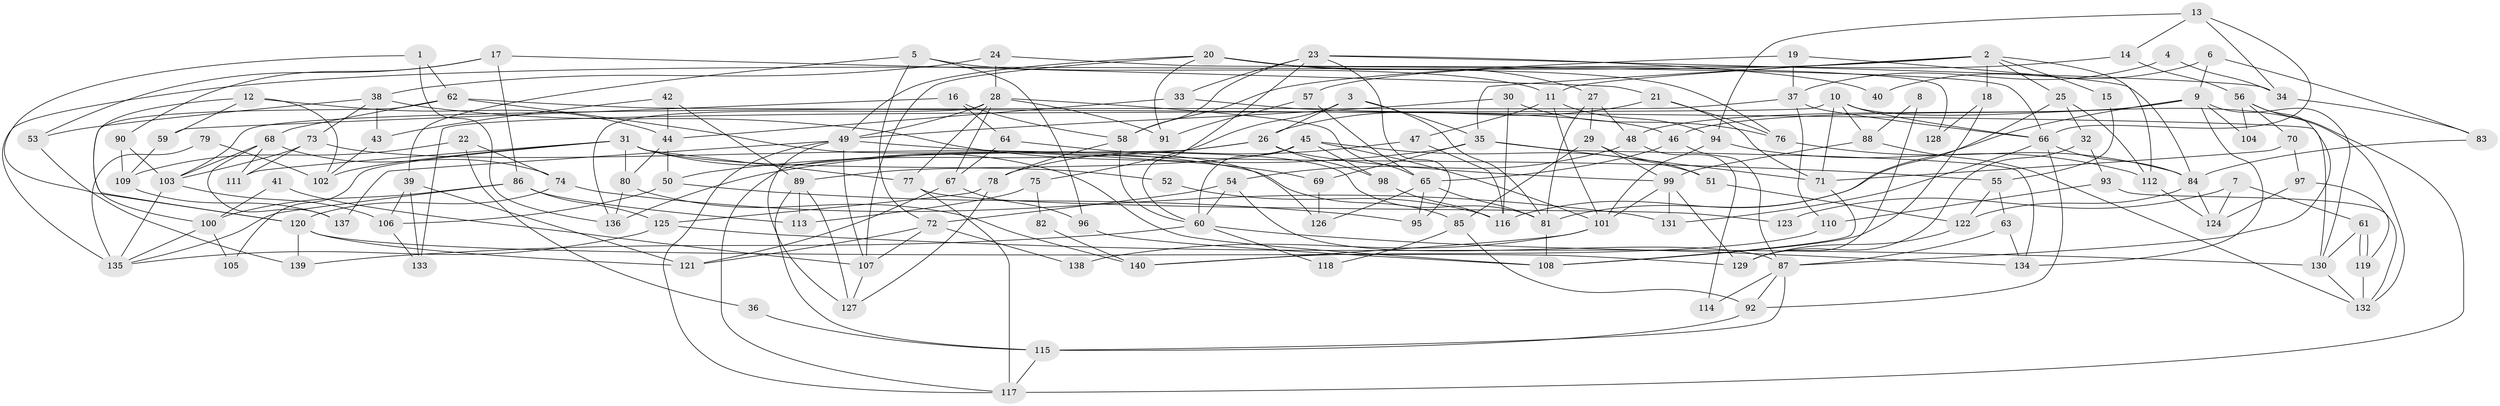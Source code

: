 // coarse degree distribution, {3: 0.2391304347826087, 8: 0.08695652173913043, 5: 0.1956521739130435, 2: 0.08695652173913043, 4: 0.16304347826086957, 9: 0.05434782608695652, 6: 0.10869565217391304, 11: 0.010869565217391304, 7: 0.043478260869565216, 10: 0.010869565217391304}
// Generated by graph-tools (version 1.1) at 2025/42/03/06/25 10:42:01]
// undirected, 140 vertices, 280 edges
graph export_dot {
graph [start="1"]
  node [color=gray90,style=filled];
  1;
  2;
  3;
  4;
  5;
  6;
  7;
  8;
  9;
  10;
  11;
  12;
  13;
  14;
  15;
  16;
  17;
  18;
  19;
  20;
  21;
  22;
  23;
  24;
  25;
  26;
  27;
  28;
  29;
  30;
  31;
  32;
  33;
  34;
  35;
  36;
  37;
  38;
  39;
  40;
  41;
  42;
  43;
  44;
  45;
  46;
  47;
  48;
  49;
  50;
  51;
  52;
  53;
  54;
  55;
  56;
  57;
  58;
  59;
  60;
  61;
  62;
  63;
  64;
  65;
  66;
  67;
  68;
  69;
  70;
  71;
  72;
  73;
  74;
  75;
  76;
  77;
  78;
  79;
  80;
  81;
  82;
  83;
  84;
  85;
  86;
  87;
  88;
  89;
  90;
  91;
  92;
  93;
  94;
  95;
  96;
  97;
  98;
  99;
  100;
  101;
  102;
  103;
  104;
  105;
  106;
  107;
  108;
  109;
  110;
  111;
  112;
  113;
  114;
  115;
  116;
  117;
  118;
  119;
  120;
  121;
  122;
  123;
  124;
  125;
  126;
  127;
  128;
  129;
  130;
  131;
  132;
  133;
  134;
  135;
  136;
  137;
  138;
  139;
  140;
  1 -- 120;
  1 -- 136;
  1 -- 62;
  2 -- 112;
  2 -- 11;
  2 -- 15;
  2 -- 18;
  2 -- 25;
  2 -- 35;
  2 -- 135;
  3 -- 26;
  3 -- 35;
  3 -- 75;
  3 -- 81;
  4 -- 34;
  4 -- 37;
  5 -- 11;
  5 -- 39;
  5 -- 72;
  5 -- 96;
  6 -- 9;
  6 -- 83;
  6 -- 40;
  7 -- 124;
  7 -- 61;
  7 -- 123;
  8 -- 88;
  8 -- 129;
  9 -- 46;
  9 -- 134;
  9 -- 48;
  9 -- 104;
  9 -- 116;
  9 -- 130;
  10 -- 66;
  10 -- 71;
  10 -- 88;
  10 -- 132;
  10 -- 133;
  11 -- 101;
  11 -- 47;
  11 -- 94;
  12 -- 102;
  12 -- 120;
  12 -- 44;
  12 -- 59;
  13 -- 66;
  13 -- 14;
  13 -- 34;
  13 -- 94;
  14 -- 56;
  14 -- 57;
  15 -- 55;
  16 -- 59;
  16 -- 58;
  16 -- 64;
  17 -- 86;
  17 -- 21;
  17 -- 53;
  17 -- 90;
  18 -- 108;
  18 -- 128;
  19 -- 84;
  19 -- 37;
  19 -- 58;
  20 -- 76;
  20 -- 49;
  20 -- 27;
  20 -- 91;
  20 -- 107;
  20 -- 128;
  21 -- 26;
  21 -- 71;
  21 -- 76;
  22 -- 74;
  22 -- 109;
  22 -- 36;
  23 -- 60;
  23 -- 95;
  23 -- 33;
  23 -- 34;
  23 -- 40;
  23 -- 58;
  24 -- 66;
  24 -- 28;
  24 -- 38;
  25 -- 81;
  25 -- 32;
  25 -- 112;
  26 -- 117;
  26 -- 99;
  26 -- 50;
  26 -- 98;
  27 -- 48;
  27 -- 29;
  27 -- 81;
  28 -- 77;
  28 -- 49;
  28 -- 65;
  28 -- 67;
  28 -- 91;
  28 -- 136;
  29 -- 99;
  29 -- 51;
  29 -- 85;
  30 -- 116;
  30 -- 49;
  30 -- 76;
  31 -- 80;
  31 -- 108;
  31 -- 52;
  31 -- 77;
  31 -- 102;
  31 -- 105;
  31 -- 111;
  32 -- 129;
  32 -- 93;
  33 -- 44;
  33 -- 46;
  34 -- 83;
  35 -- 134;
  35 -- 69;
  35 -- 71;
  35 -- 136;
  36 -- 115;
  37 -- 103;
  37 -- 66;
  37 -- 110;
  38 -- 69;
  38 -- 43;
  38 -- 53;
  38 -- 73;
  39 -- 133;
  39 -- 106;
  39 -- 121;
  41 -- 100;
  41 -- 107;
  42 -- 89;
  42 -- 44;
  42 -- 43;
  43 -- 102;
  44 -- 80;
  44 -- 50;
  45 -- 60;
  45 -- 89;
  45 -- 51;
  45 -- 98;
  45 -- 101;
  46 -- 65;
  46 -- 87;
  47 -- 78;
  47 -- 116;
  48 -- 54;
  48 -- 114;
  49 -- 127;
  49 -- 107;
  49 -- 55;
  49 -- 117;
  49 -- 137;
  50 -- 95;
  50 -- 106;
  51 -- 122;
  52 -- 116;
  53 -- 139;
  54 -- 72;
  54 -- 87;
  54 -- 60;
  55 -- 122;
  55 -- 63;
  56 -- 87;
  56 -- 70;
  56 -- 104;
  56 -- 117;
  57 -- 91;
  57 -- 65;
  58 -- 60;
  58 -- 78;
  59 -- 109;
  60 -- 118;
  60 -- 134;
  60 -- 139;
  61 -- 119;
  61 -- 119;
  61 -- 130;
  62 -- 68;
  62 -- 100;
  62 -- 126;
  62 -- 130;
  63 -- 87;
  63 -- 134;
  64 -- 81;
  64 -- 67;
  65 -- 81;
  65 -- 95;
  65 -- 126;
  66 -- 84;
  66 -- 131;
  66 -- 92;
  67 -- 96;
  67 -- 121;
  68 -- 111;
  68 -- 103;
  68 -- 74;
  68 -- 137;
  69 -- 126;
  70 -- 71;
  70 -- 97;
  71 -- 108;
  72 -- 121;
  72 -- 107;
  72 -- 138;
  73 -- 85;
  73 -- 103;
  73 -- 111;
  74 -- 120;
  74 -- 131;
  75 -- 113;
  75 -- 82;
  76 -- 84;
  77 -- 117;
  77 -- 123;
  78 -- 125;
  78 -- 127;
  79 -- 135;
  79 -- 102;
  80 -- 136;
  80 -- 140;
  81 -- 108;
  82 -- 140;
  83 -- 84;
  84 -- 122;
  84 -- 124;
  85 -- 92;
  85 -- 118;
  86 -- 100;
  86 -- 135;
  86 -- 113;
  86 -- 125;
  87 -- 115;
  87 -- 92;
  87 -- 114;
  88 -- 132;
  88 -- 99;
  89 -- 115;
  89 -- 127;
  89 -- 113;
  90 -- 103;
  90 -- 109;
  92 -- 115;
  93 -- 132;
  93 -- 110;
  94 -- 101;
  94 -- 112;
  96 -- 108;
  97 -- 119;
  97 -- 124;
  98 -- 116;
  99 -- 101;
  99 -- 129;
  99 -- 131;
  100 -- 135;
  100 -- 105;
  101 -- 138;
  101 -- 140;
  103 -- 135;
  103 -- 106;
  106 -- 133;
  107 -- 127;
  109 -- 137;
  110 -- 140;
  112 -- 124;
  115 -- 117;
  119 -- 132;
  120 -- 139;
  120 -- 121;
  120 -- 129;
  122 -- 129;
  125 -- 130;
  125 -- 135;
  130 -- 132;
}
